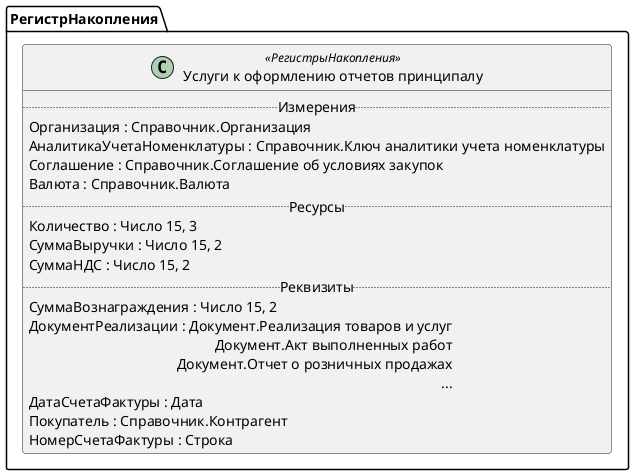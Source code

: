 ﻿@startuml УслугиКОформлениюОтчетовПринципалу
'!include templates.wsd
'..\include templates.wsd
class РегистрНакопления.УслугиКОформлениюОтчетовПринципалу as "Услуги к оформлению отчетов принципалу" <<РегистрыНакопления>>
{
..Измерения..
Организация : Справочник.Организация
АналитикаУчетаНоменклатуры : Справочник.Ключ аналитики учета номенклатуры
Соглашение : Справочник.Соглашение об условиях закупок
Валюта : Справочник.Валюта
..Ресурсы..
Количество : Число 15, 3
СуммаВыручки : Число 15, 2
СуммаНДС : Число 15, 2
..Реквизиты..
СуммаВознаграждения : Число 15, 2
ДокументРеализации : Документ.Реализация товаров и услуг\rДокумент.Акт выполненных работ\rДокумент.Отчет о розничных продажах\r...
ДатаСчетаФактуры : Дата
Покупатель : Справочник.Контрагент
НомерСчетаФактуры : Строка
}
@enduml
